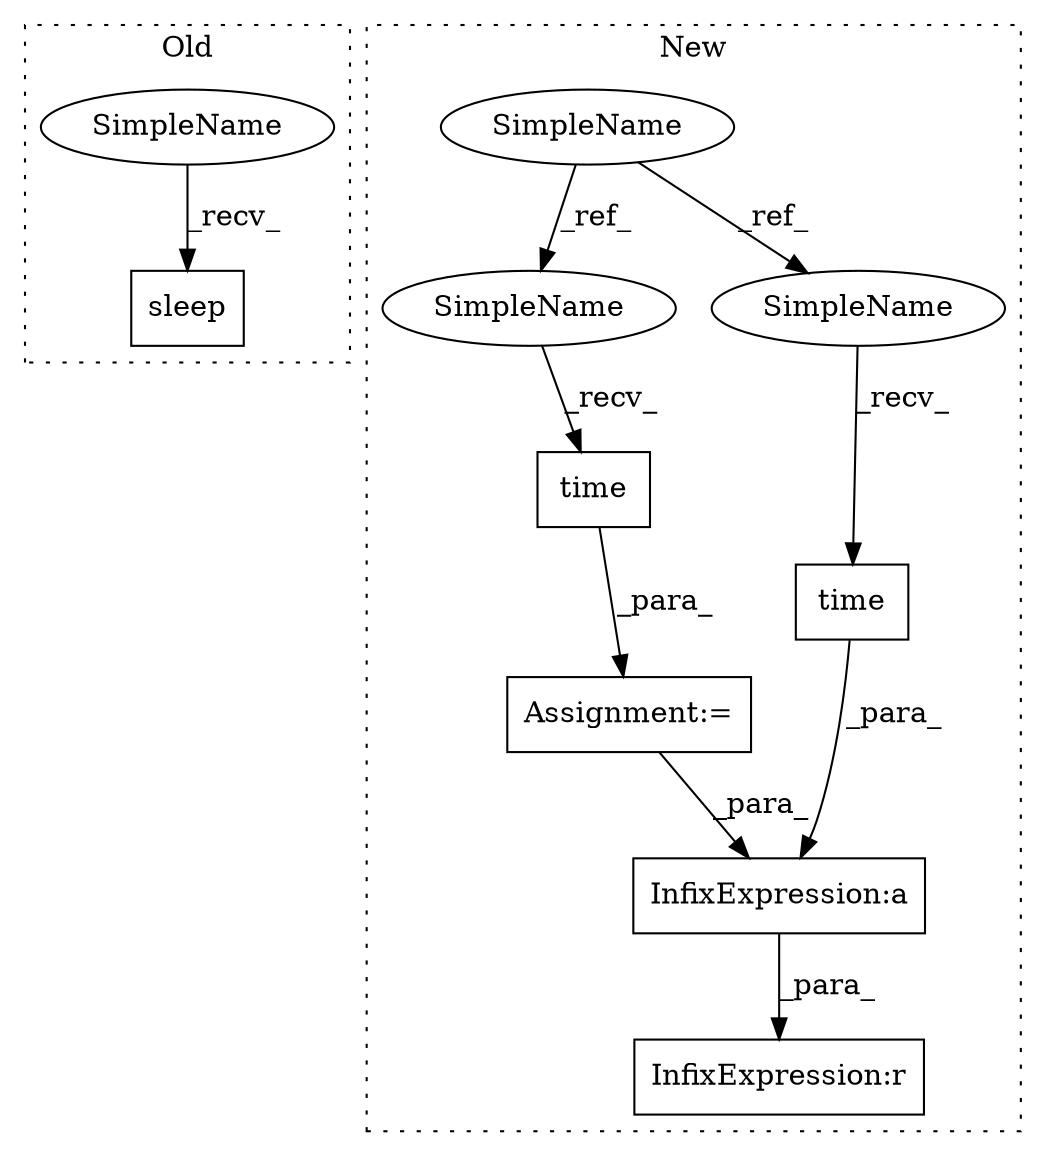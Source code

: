 digraph G {
subgraph cluster0 {
1 [label="sleep" a="32" s="1867,1884" l="6,1" shape="box"];
10 [label="SimpleName" a="42" s="1862" l="4" shape="ellipse"];
label = "Old";
style="dotted";
}
subgraph cluster1 {
2 [label="time" a="32" s="2070" l="6" shape="box"];
3 [label="InfixExpression:a" a="27" s="2076" l="3" shape="box"];
4 [label="time" a="32" s="1436" l="6" shape="box"];
5 [label="Assignment:=" a="7" s="1430" l="1" shape="box"];
6 [label="SimpleName" a="42" s="1038" l="4" shape="ellipse"];
7 [label="InfixExpression:r" a="27" s="2115" l="3" shape="box"];
8 [label="SimpleName" a="42" s="1431" l="4" shape="ellipse"];
9 [label="SimpleName" a="42" s="2065" l="4" shape="ellipse"];
label = "New";
style="dotted";
}
2 -> 3 [label="_para_"];
3 -> 7 [label="_para_"];
4 -> 5 [label="_para_"];
5 -> 3 [label="_para_"];
6 -> 9 [label="_ref_"];
6 -> 8 [label="_ref_"];
8 -> 4 [label="_recv_"];
9 -> 2 [label="_recv_"];
10 -> 1 [label="_recv_"];
}